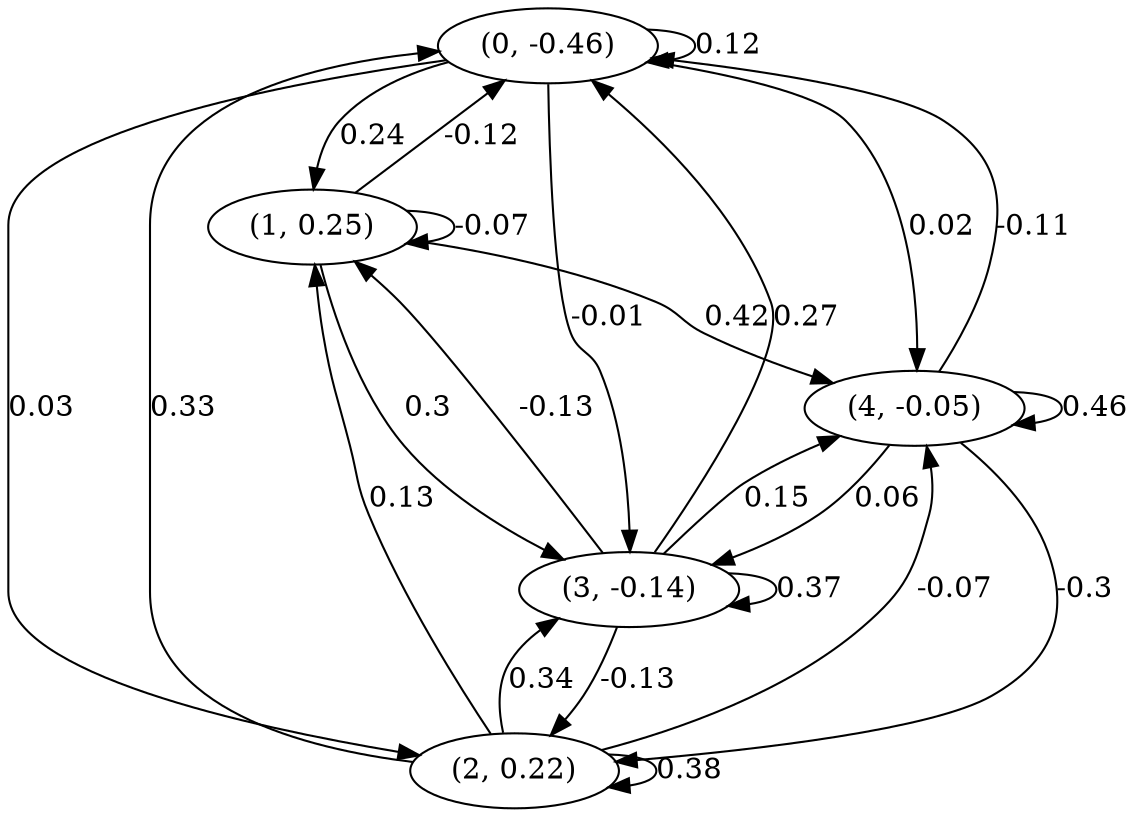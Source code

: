digraph {
    0 [ label = "(0, -0.46)" ]
    1 [ label = "(1, 0.25)" ]
    2 [ label = "(2, 0.22)" ]
    3 [ label = "(3, -0.14)" ]
    4 [ label = "(4, -0.05)" ]
    0 -> 0 [ label = "0.12" ]
    1 -> 1 [ label = "-0.07" ]
    2 -> 2 [ label = "0.38" ]
    3 -> 3 [ label = "0.37" ]
    4 -> 4 [ label = "0.46" ]
    1 -> 0 [ label = "-0.12" ]
    2 -> 0 [ label = "0.33" ]
    3 -> 0 [ label = "0.27" ]
    4 -> 0 [ label = "-0.11" ]
    0 -> 1 [ label = "0.24" ]
    2 -> 1 [ label = "0.13" ]
    3 -> 1 [ label = "-0.13" ]
    0 -> 2 [ label = "0.03" ]
    3 -> 2 [ label = "-0.13" ]
    4 -> 2 [ label = "-0.3" ]
    0 -> 3 [ label = "-0.01" ]
    1 -> 3 [ label = "0.3" ]
    2 -> 3 [ label = "0.34" ]
    4 -> 3 [ label = "0.06" ]
    0 -> 4 [ label = "0.02" ]
    1 -> 4 [ label = "0.42" ]
    2 -> 4 [ label = "-0.07" ]
    3 -> 4 [ label = "0.15" ]
}

